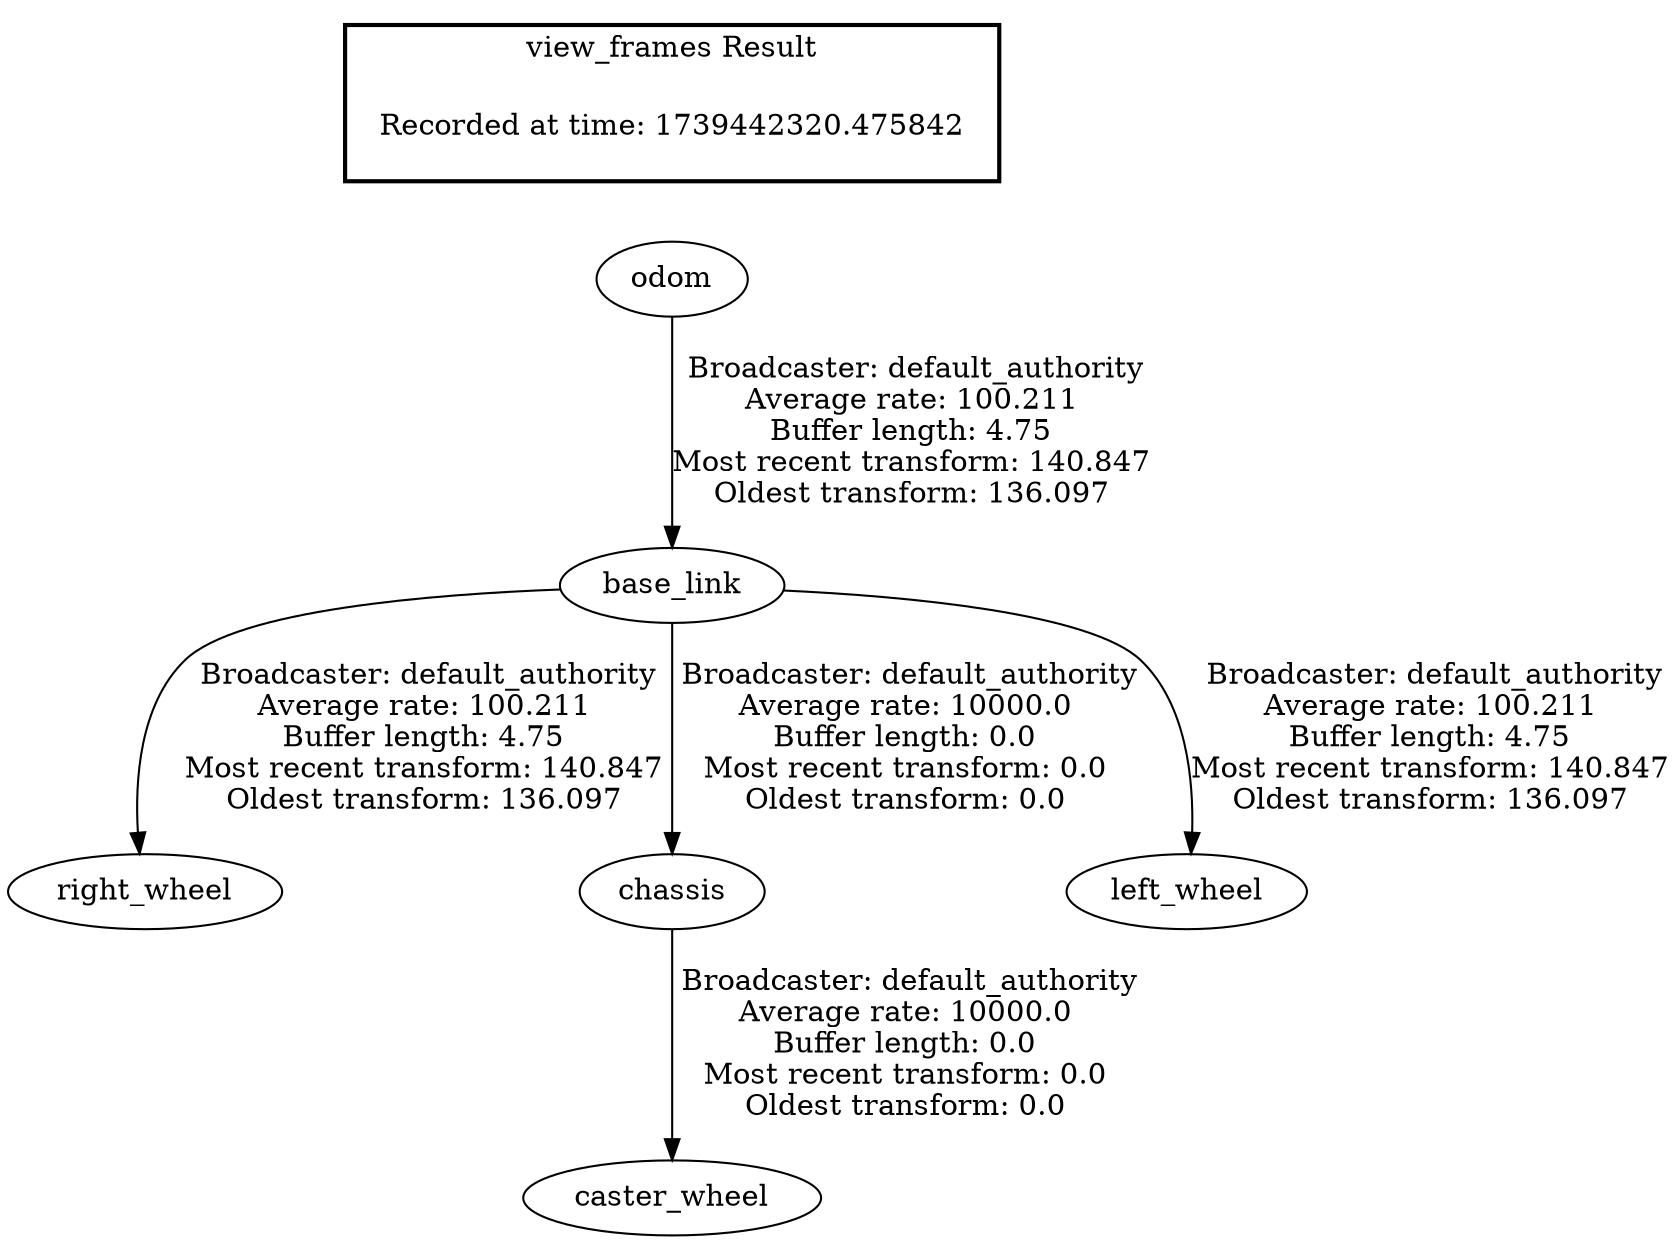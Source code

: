 digraph G {
"base_link" -> "right_wheel"[label=" Broadcaster: default_authority\nAverage rate: 100.211\nBuffer length: 4.75\nMost recent transform: 140.847\nOldest transform: 136.097\n"];
"odom" -> "base_link"[label=" Broadcaster: default_authority\nAverage rate: 100.211\nBuffer length: 4.75\nMost recent transform: 140.847\nOldest transform: 136.097\n"];
"chassis" -> "caster_wheel"[label=" Broadcaster: default_authority\nAverage rate: 10000.0\nBuffer length: 0.0\nMost recent transform: 0.0\nOldest transform: 0.0\n"];
"base_link" -> "chassis"[label=" Broadcaster: default_authority\nAverage rate: 10000.0\nBuffer length: 0.0\nMost recent transform: 0.0\nOldest transform: 0.0\n"];
"base_link" -> "left_wheel"[label=" Broadcaster: default_authority\nAverage rate: 100.211\nBuffer length: 4.75\nMost recent transform: 140.847\nOldest transform: 136.097\n"];
edge [style=invis];
 subgraph cluster_legend { style=bold; color=black; label ="view_frames Result";
"Recorded at time: 1739442320.475842"[ shape=plaintext ] ;
}->"odom";
}